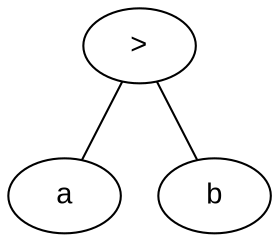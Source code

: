 graph logic {
  node [ fontname = "Arial" ]
  node1 [label = ">"]
  node1 -- node2
  node1 -- node3
  node1 [label = ">"]
  node2 [label = "a"]
  node3 [label = "b"]

}
